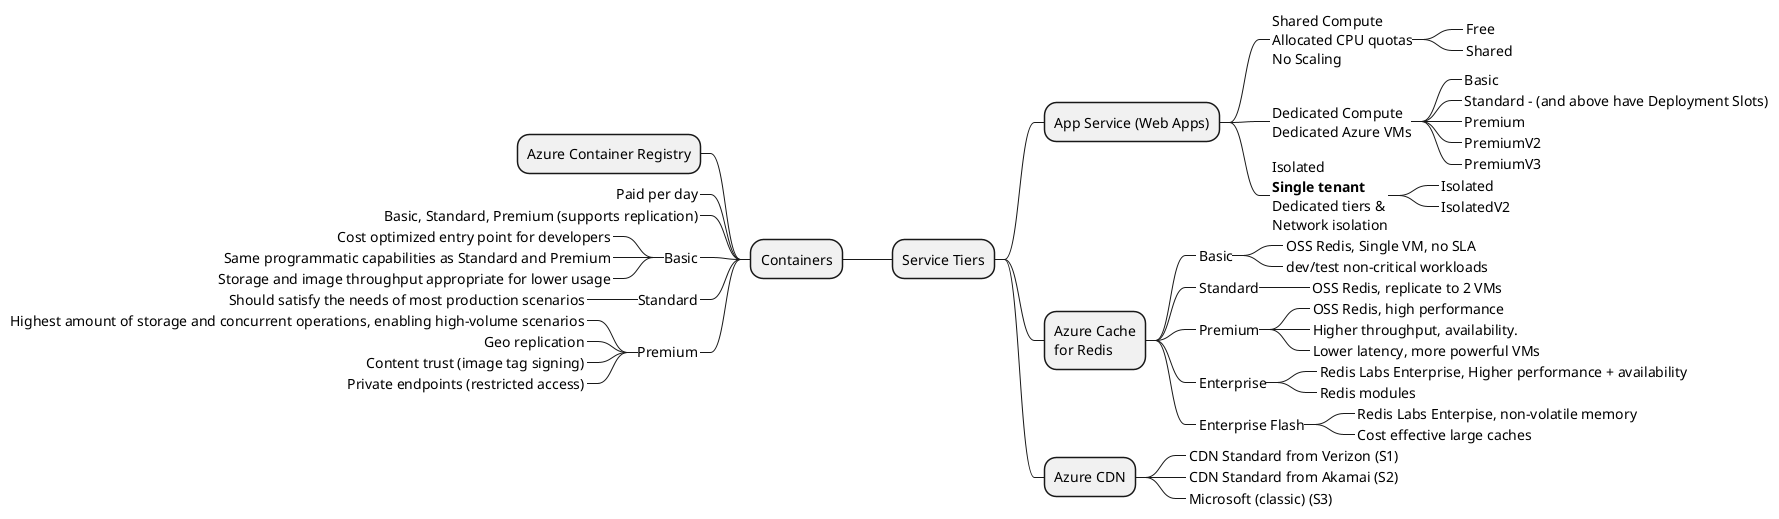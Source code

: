 @startmindmap "Service Tiers"
+ Service Tiers

++ App Service (Web Apps)
+++_ Shared Compute\nAllocated CPU quotas\nNo Scaling
++++_ Free
++++_ Shared
+++_ Dedicated Compute\nDedicated Azure VMs
++++_ Basic
++++_ Standard - (and above have Deployment Slots)
++++_ Premium
++++_ PremiumV2
++++_ PremiumV3
+++_ Isolated\n**Single tenant**\nDedicated tiers &\nNetwork isolation
++++_ Isolated
++++_ IsolatedV2

-- Containers
--- Azure Container Registry
---_ Paid per day
---_ Basic, Standard, Premium (supports replication)
---_ Basic
----_ Cost optimized entry point for developers
----_ Same programmatic capabilities as Standard and Premium
----_ Storage and image throughput appropriate for lower usage
---_ Standard
----_ Should satisfy the needs of most production scenarios
---_ Premium
----_ Highest amount of storage and concurrent operations, enabling high-volume scenarios
----_ Geo replication
----_ Content trust (image tag signing)
----_ Private endpoints (restricted access)

++ Azure Cache\nfor Redis
+++_ Basic
++++_ OSS Redis, Single VM, no SLA
++++_ dev/test non-critical workloads
+++_ Standard
++++_ OSS Redis, replicate to 2 VMs
+++_ Premium
++++_ OSS Redis, high performance
++++_ Higher throughput, availability.
++++_ Lower latency, more powerful VMs
+++_ Enterprise
++++_ Redis Labs Enterprise, Higher performance + availability
++++_ Redis modules
+++_ Enterprise Flash
++++_ Redis Labs Enterpise, non-volatile memory
++++_ Cost effective large caches

++ Azure CDN
+++_ CDN Standard from Verizon (S1)
+++_ CDN Standard from Akamai (S2)
+++_ Microsoft (classic) (S3)

@endmindmap 